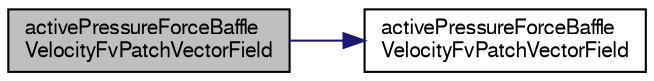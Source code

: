 digraph "activePressureForceBaffleVelocityFvPatchVectorField"
{
  bgcolor="transparent";
  edge [fontname="FreeSans",fontsize="10",labelfontname="FreeSans",labelfontsize="10"];
  node [fontname="FreeSans",fontsize="10",shape=record];
  rankdir="LR";
  Node334 [label="activePressureForceBaffle\lVelocityFvPatchVectorField",height=0.2,width=0.4,color="black", fillcolor="grey75", style="filled", fontcolor="black"];
  Node334 -> Node335 [color="midnightblue",fontsize="10",style="solid",fontname="FreeSans"];
  Node335 [label="activePressureForceBaffle\lVelocityFvPatchVectorField",height=0.2,width=0.4,color="black",URL="$a22062.html#ad7b18183529b37592257b19079cee18e",tooltip="Construct from patch and internal field. "];
}
